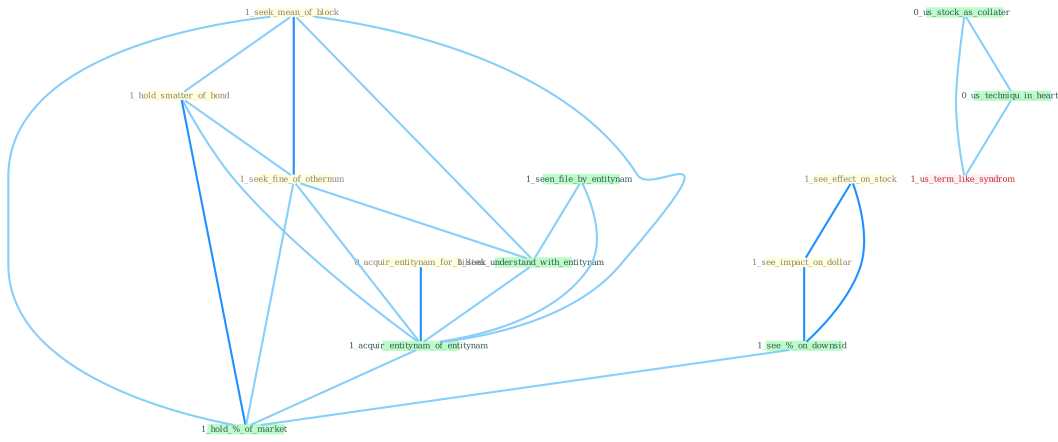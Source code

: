 Graph G{ 
    node
    [shape=polygon,style=filled,width=.5,height=.06,color="#BDFCC9",fixedsize=true,fontsize=4,
    fontcolor="#2f4f4f"];
    {node
    [color="#ffffe0", fontcolor="#8b7d6b"] "1_seek_mean_of_block " "1_see_effect_on_stock " "0_acquir_entitynam_for_billion " "1_see_impact_on_dollar " "1_hold_smatter_of_bond " "1_seek_fine_of_othernum "}
{node [color="#fff0f5", fontcolor="#b22222"] "1_us_term_like_syndrom "}
edge [color="#B0E2FF"];

	"1_seek_mean_of_block " -- "1_hold_smatter_of_bond " [w="1", color="#87cefa" ];
	"1_seek_mean_of_block " -- "1_seek_fine_of_othernum " [w="2", color="#1e90ff" , len=0.8];
	"1_seek_mean_of_block " -- "1_seek_understand_with_entitynam " [w="1", color="#87cefa" ];
	"1_seek_mean_of_block " -- "1_acquir_entitynam_of_entitynam " [w="1", color="#87cefa" ];
	"1_seek_mean_of_block " -- "1_hold_%_of_market " [w="1", color="#87cefa" ];
	"1_see_effect_on_stock " -- "1_see_impact_on_dollar " [w="2", color="#1e90ff" , len=0.8];
	"1_see_effect_on_stock " -- "1_see_%_on_downsid " [w="2", color="#1e90ff" , len=0.8];
	"0_acquir_entitynam_for_billion " -- "1_acquir_entitynam_of_entitynam " [w="2", color="#1e90ff" , len=0.8];
	"1_see_impact_on_dollar " -- "1_see_%_on_downsid " [w="2", color="#1e90ff" , len=0.8];
	"1_hold_smatter_of_bond " -- "1_seek_fine_of_othernum " [w="1", color="#87cefa" ];
	"1_hold_smatter_of_bond " -- "1_acquir_entitynam_of_entitynam " [w="1", color="#87cefa" ];
	"1_hold_smatter_of_bond " -- "1_hold_%_of_market " [w="2", color="#1e90ff" , len=0.8];
	"1_seek_fine_of_othernum " -- "1_seek_understand_with_entitynam " [w="1", color="#87cefa" ];
	"1_seek_fine_of_othernum " -- "1_acquir_entitynam_of_entitynam " [w="1", color="#87cefa" ];
	"1_seek_fine_of_othernum " -- "1_hold_%_of_market " [w="1", color="#87cefa" ];
	"1_seen_file_by_entitynam " -- "1_seek_understand_with_entitynam " [w="1", color="#87cefa" ];
	"1_seen_file_by_entitynam " -- "1_acquir_entitynam_of_entitynam " [w="1", color="#87cefa" ];
	"0_us_stock_as_collater " -- "0_us_techniqu_in_heart " [w="1", color="#87cefa" ];
	"0_us_stock_as_collater " -- "1_us_term_like_syndrom " [w="1", color="#87cefa" ];
	"1_seek_understand_with_entitynam " -- "1_acquir_entitynam_of_entitynam " [w="1", color="#87cefa" ];
	"1_acquir_entitynam_of_entitynam " -- "1_hold_%_of_market " [w="1", color="#87cefa" ];
	"0_us_techniqu_in_heart " -- "1_us_term_like_syndrom " [w="1", color="#87cefa" ];
	"1_see_%_on_downsid " -- "1_hold_%_of_market " [w="1", color="#87cefa" ];
}
